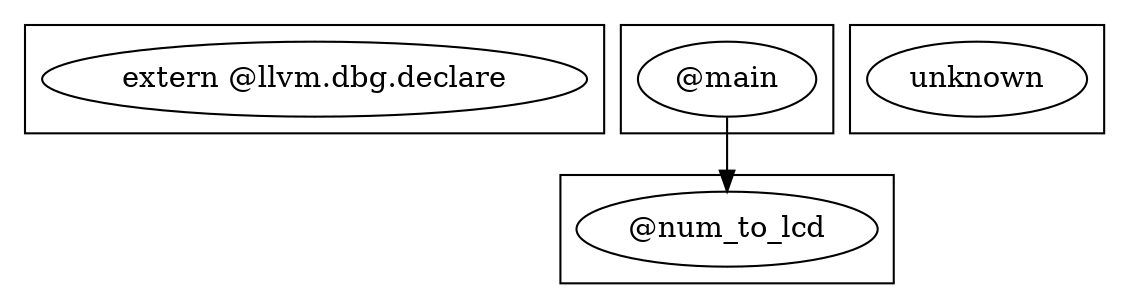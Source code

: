 digraph {
    subgraph cluster_0 {
        165 [label="extern @llvm.dbg.declare"];
    }
    subgraph cluster_1 {
        126 [label="@main"];
    }
    subgraph cluster_2 {
        4 [label="@num_to_lcd"];
    }
    subgraph cluster_3 {
        -100 [label=unknown];
    }
    126 -> 4 [label=""];
}